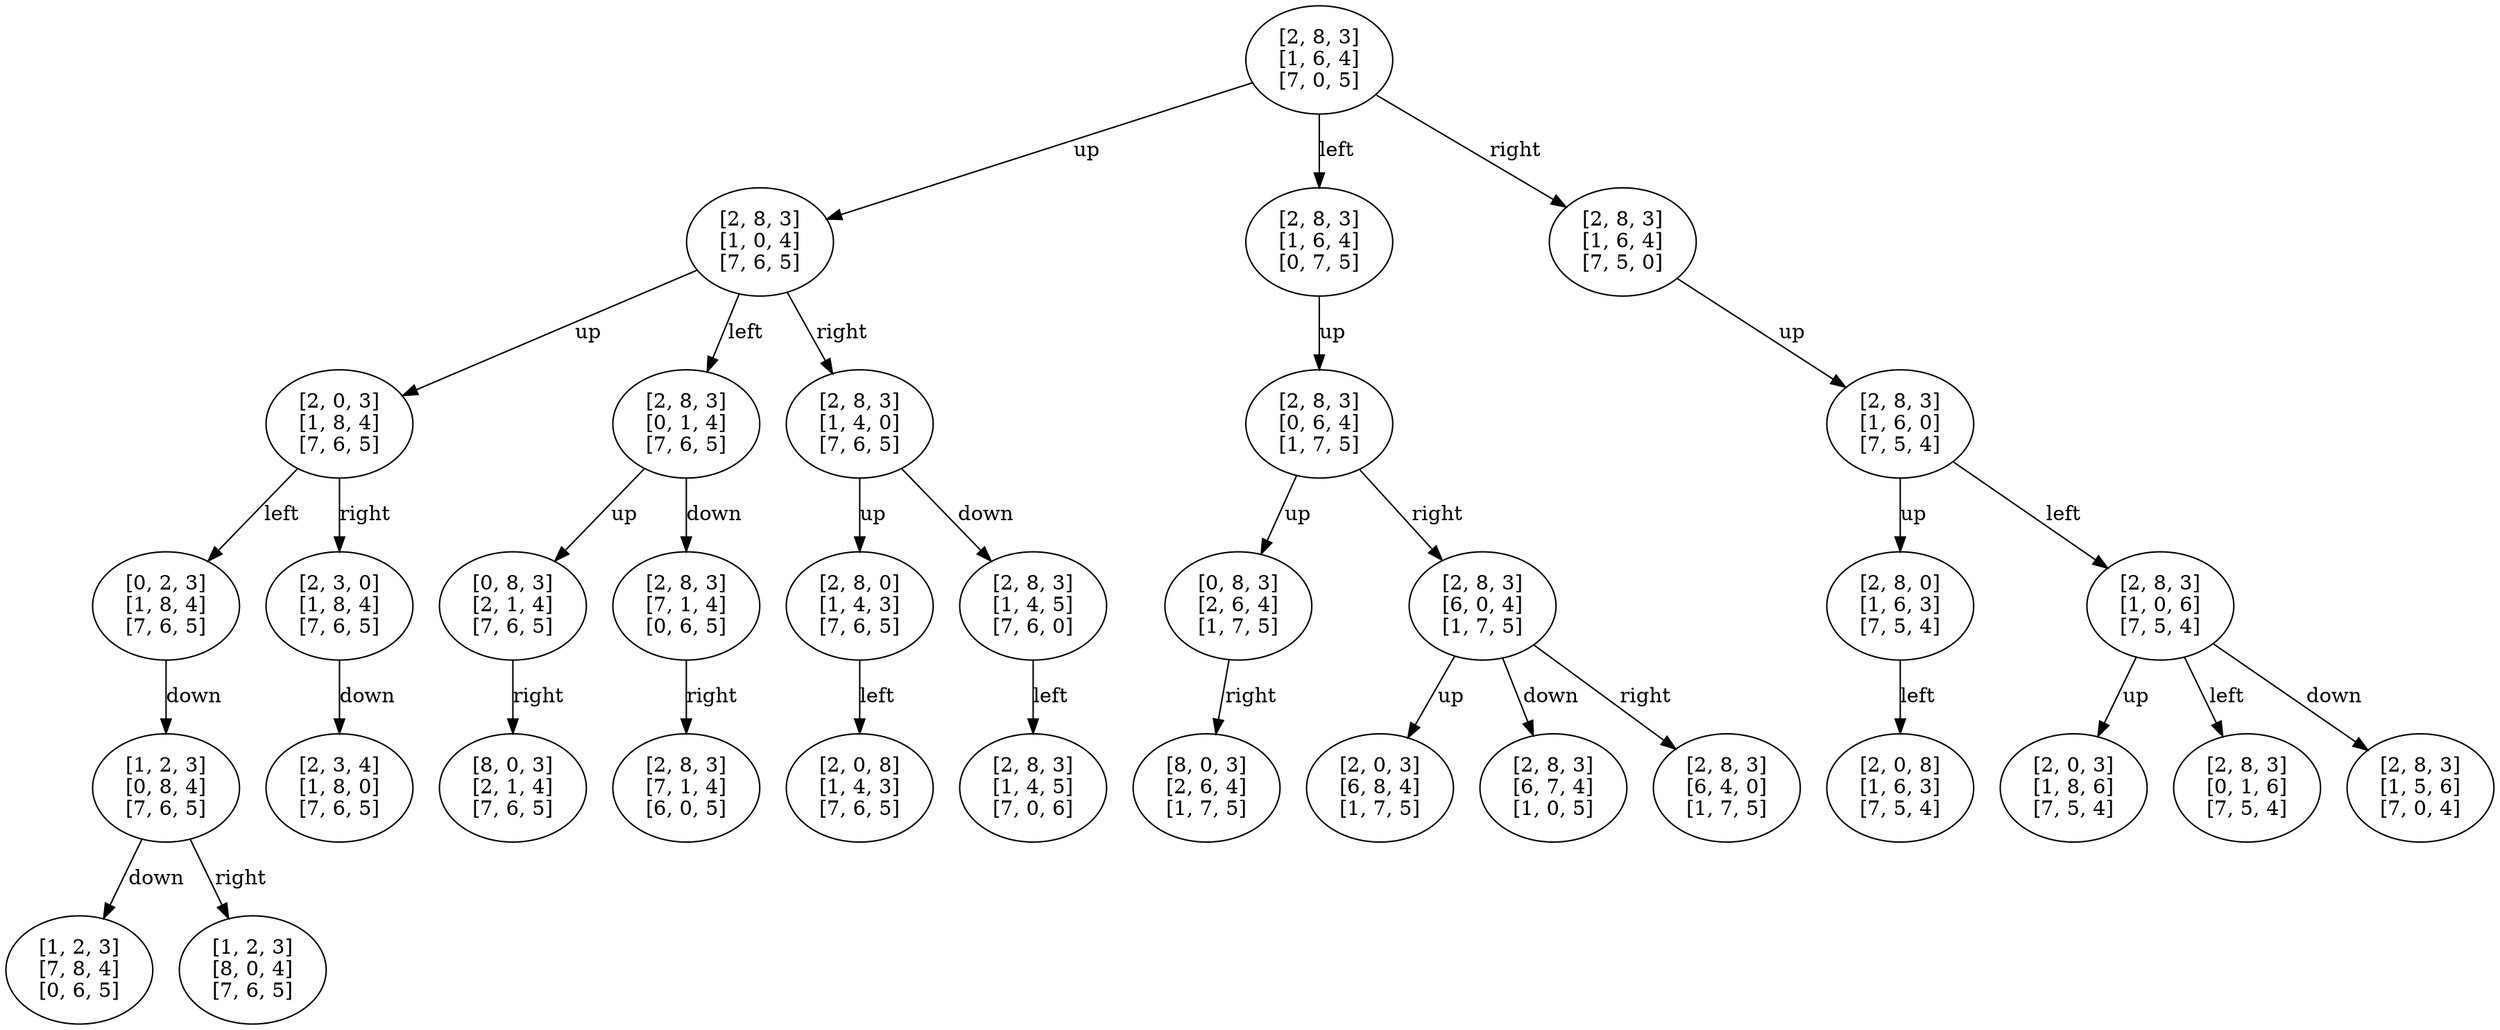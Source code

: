 // BFS graph
digraph {
	1 [label="[2, 8, 3]
[1, 6, 4]
[7, 0, 5]"]
	2 [label="[2, 8, 3]
[1, 0, 4]
[7, 6, 5]"]
	1 -> 2 [label=up]
	3 [label="[2, 8, 3]
[1, 6, 4]
[0, 7, 5]"]
	1 -> 3 [label=left]
	4 [label="[2, 8, 3]
[1, 6, 4]
[7, 5, 0]"]
	1 -> 4 [label=right]
	5 [label="[2, 0, 3]
[1, 8, 4]
[7, 6, 5]"]
	2 -> 5 [label=up]
	6 [label="[2, 8, 3]
[0, 1, 4]
[7, 6, 5]"]
	2 -> 6 [label=left]
	7 [label="[2, 8, 3]
[1, 4, 0]
[7, 6, 5]"]
	2 -> 7 [label=right]
	8 [label="[2, 8, 3]
[0, 6, 4]
[1, 7, 5]"]
	3 -> 8 [label=up]
	9 [label="[2, 8, 3]
[1, 6, 0]
[7, 5, 4]"]
	4 -> 9 [label=up]
	10 [label="[0, 2, 3]
[1, 8, 4]
[7, 6, 5]"]
	5 -> 10 [label=left]
	11 [label="[2, 3, 0]
[1, 8, 4]
[7, 6, 5]"]
	5 -> 11 [label=right]
	12 [label="[0, 8, 3]
[2, 1, 4]
[7, 6, 5]"]
	6 -> 12 [label=up]
	13 [label="[2, 8, 3]
[7, 1, 4]
[0, 6, 5]"]
	6 -> 13 [label=down]
	14 [label="[2, 8, 0]
[1, 4, 3]
[7, 6, 5]"]
	7 -> 14 [label=up]
	15 [label="[2, 8, 3]
[1, 4, 5]
[7, 6, 0]"]
	7 -> 15 [label=down]
	16 [label="[0, 8, 3]
[2, 6, 4]
[1, 7, 5]"]
	8 -> 16 [label=up]
	17 [label="[2, 8, 3]
[6, 0, 4]
[1, 7, 5]"]
	8 -> 17 [label=right]
	18 [label="[2, 8, 0]
[1, 6, 3]
[7, 5, 4]"]
	9 -> 18 [label=up]
	19 [label="[2, 8, 3]
[1, 0, 6]
[7, 5, 4]"]
	9 -> 19 [label=left]
	20 [label="[1, 2, 3]
[0, 8, 4]
[7, 6, 5]"]
	10 -> 20 [label=down]
	21 [label="[2, 3, 4]
[1, 8, 0]
[7, 6, 5]"]
	11 -> 21 [label=down]
	22 [label="[8, 0, 3]
[2, 1, 4]
[7, 6, 5]"]
	12 -> 22 [label=right]
	23 [label="[2, 8, 3]
[7, 1, 4]
[6, 0, 5]"]
	13 -> 23 [label=right]
	24 [label="[2, 0, 8]
[1, 4, 3]
[7, 6, 5]"]
	14 -> 24 [label=left]
	25 [label="[2, 8, 3]
[1, 4, 5]
[7, 0, 6]"]
	15 -> 25 [label=left]
	26 [label="[8, 0, 3]
[2, 6, 4]
[1, 7, 5]"]
	16 -> 26 [label=right]
	27 [label="[2, 0, 3]
[6, 8, 4]
[1, 7, 5]"]
	17 -> 27 [label=up]
	28 [label="[2, 8, 3]
[6, 7, 4]
[1, 0, 5]"]
	17 -> 28 [label=down]
	29 [label="[2, 8, 3]
[6, 4, 0]
[1, 7, 5]"]
	17 -> 29 [label=right]
	30 [label="[2, 0, 8]
[1, 6, 3]
[7, 5, 4]"]
	18 -> 30 [label=left]
	31 [label="[2, 0, 3]
[1, 8, 6]
[7, 5, 4]"]
	19 -> 31 [label=up]
	32 [label="[2, 8, 3]
[0, 1, 6]
[7, 5, 4]"]
	19 -> 32 [label=left]
	33 [label="[2, 8, 3]
[1, 5, 6]
[7, 0, 4]"]
	19 -> 33 [label=down]
	34 [label="[1, 2, 3]
[7, 8, 4]
[0, 6, 5]"]
	20 -> 34 [label=down]
	35 [label="[1, 2, 3]
[8, 0, 4]
[7, 6, 5]"]
	20 -> 35 [label=right]
}
